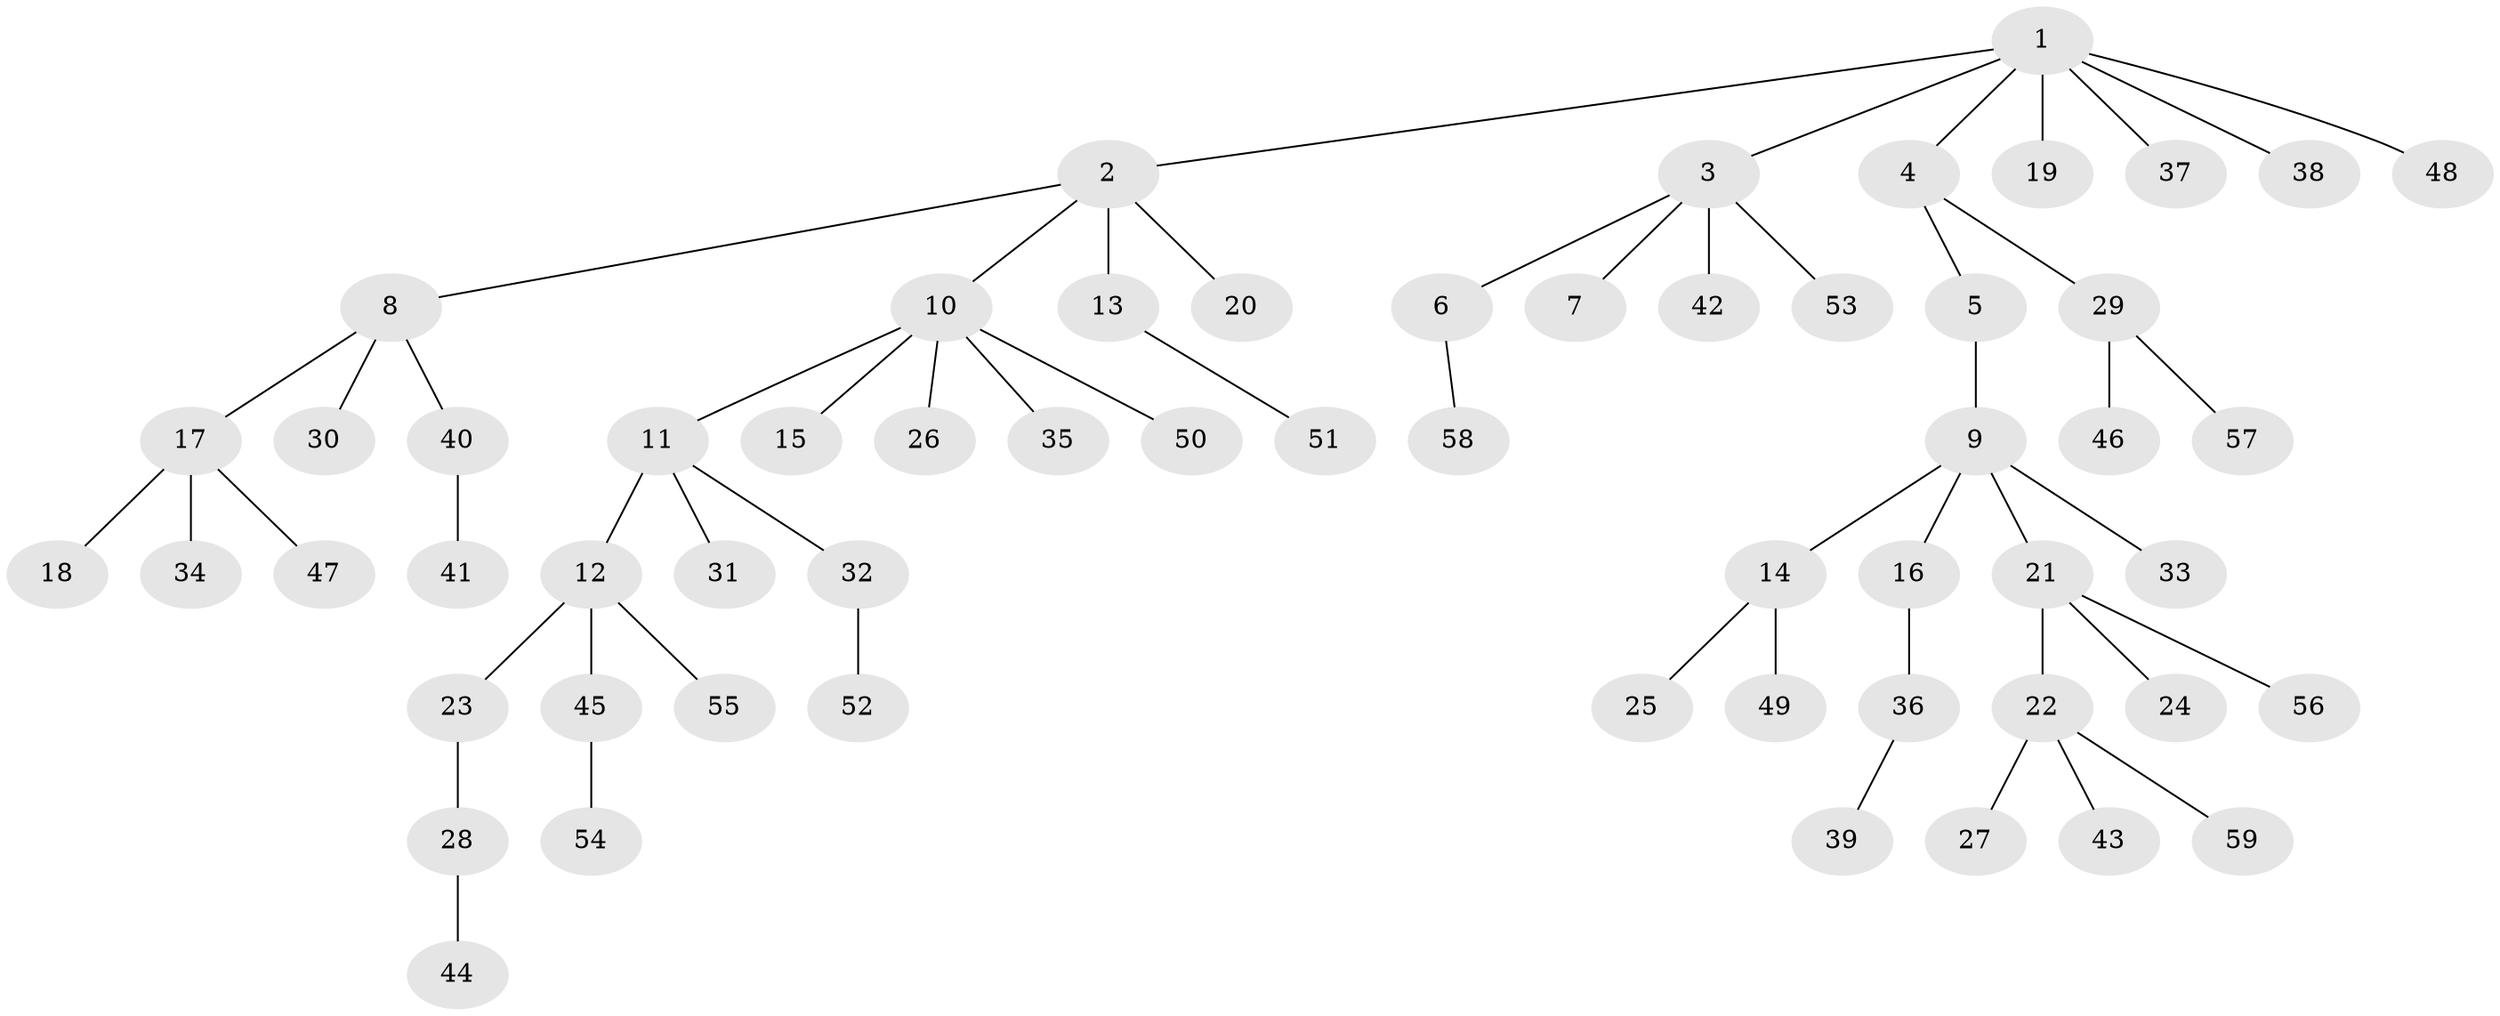 // coarse degree distribution, {6: 0.025, 4: 0.1, 3: 0.125, 1: 0.625, 5: 0.05, 2: 0.075}
// Generated by graph-tools (version 1.1) at 2025/24/03/03/25 07:24:08]
// undirected, 59 vertices, 58 edges
graph export_dot {
graph [start="1"]
  node [color=gray90,style=filled];
  1;
  2;
  3;
  4;
  5;
  6;
  7;
  8;
  9;
  10;
  11;
  12;
  13;
  14;
  15;
  16;
  17;
  18;
  19;
  20;
  21;
  22;
  23;
  24;
  25;
  26;
  27;
  28;
  29;
  30;
  31;
  32;
  33;
  34;
  35;
  36;
  37;
  38;
  39;
  40;
  41;
  42;
  43;
  44;
  45;
  46;
  47;
  48;
  49;
  50;
  51;
  52;
  53;
  54;
  55;
  56;
  57;
  58;
  59;
  1 -- 2;
  1 -- 3;
  1 -- 4;
  1 -- 19;
  1 -- 37;
  1 -- 38;
  1 -- 48;
  2 -- 8;
  2 -- 10;
  2 -- 13;
  2 -- 20;
  3 -- 6;
  3 -- 7;
  3 -- 42;
  3 -- 53;
  4 -- 5;
  4 -- 29;
  5 -- 9;
  6 -- 58;
  8 -- 17;
  8 -- 30;
  8 -- 40;
  9 -- 14;
  9 -- 16;
  9 -- 21;
  9 -- 33;
  10 -- 11;
  10 -- 15;
  10 -- 26;
  10 -- 35;
  10 -- 50;
  11 -- 12;
  11 -- 31;
  11 -- 32;
  12 -- 23;
  12 -- 45;
  12 -- 55;
  13 -- 51;
  14 -- 25;
  14 -- 49;
  16 -- 36;
  17 -- 18;
  17 -- 34;
  17 -- 47;
  21 -- 22;
  21 -- 24;
  21 -- 56;
  22 -- 27;
  22 -- 43;
  22 -- 59;
  23 -- 28;
  28 -- 44;
  29 -- 46;
  29 -- 57;
  32 -- 52;
  36 -- 39;
  40 -- 41;
  45 -- 54;
}
